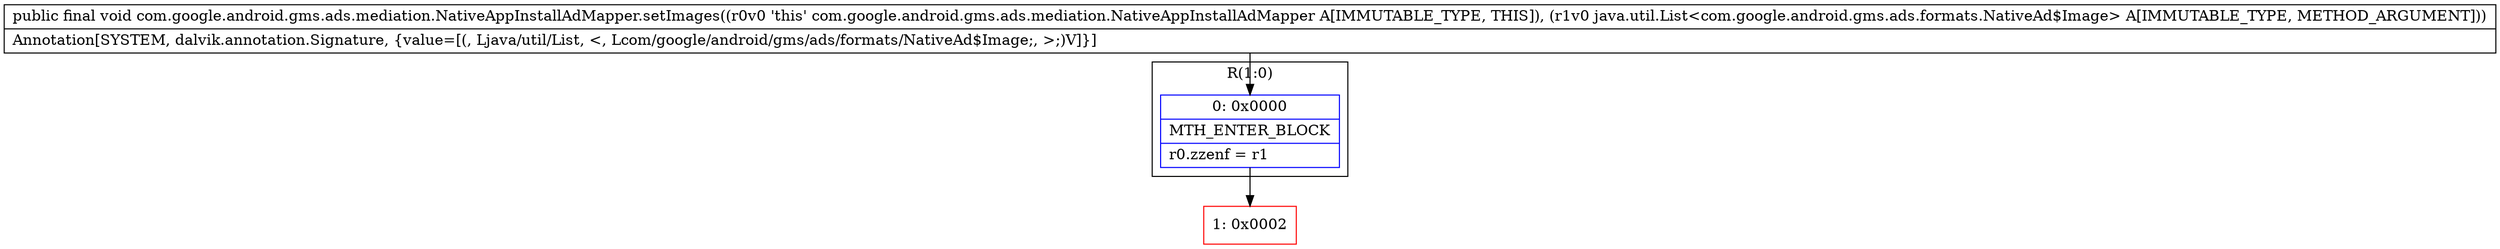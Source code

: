 digraph "CFG forcom.google.android.gms.ads.mediation.NativeAppInstallAdMapper.setImages(Ljava\/util\/List;)V" {
subgraph cluster_Region_1667744919 {
label = "R(1:0)";
node [shape=record,color=blue];
Node_0 [shape=record,label="{0\:\ 0x0000|MTH_ENTER_BLOCK\l|r0.zzenf = r1\l}"];
}
Node_1 [shape=record,color=red,label="{1\:\ 0x0002}"];
MethodNode[shape=record,label="{public final void com.google.android.gms.ads.mediation.NativeAppInstallAdMapper.setImages((r0v0 'this' com.google.android.gms.ads.mediation.NativeAppInstallAdMapper A[IMMUTABLE_TYPE, THIS]), (r1v0 java.util.List\<com.google.android.gms.ads.formats.NativeAd$Image\> A[IMMUTABLE_TYPE, METHOD_ARGUMENT]))  | Annotation[SYSTEM, dalvik.annotation.Signature, \{value=[(, Ljava\/util\/List, \<, Lcom\/google\/android\/gms\/ads\/formats\/NativeAd$Image;, \>;)V]\}]\l}"];
MethodNode -> Node_0;
Node_0 -> Node_1;
}

